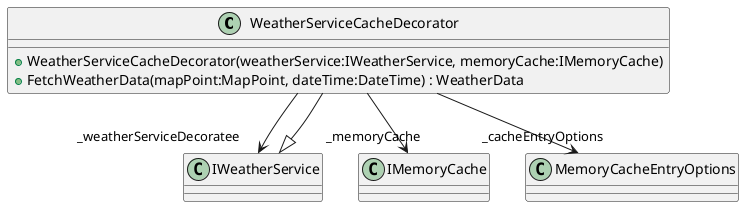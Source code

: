 @startuml
class WeatherServiceCacheDecorator {
    + WeatherServiceCacheDecorator(weatherService:IWeatherService, memoryCache:IMemoryCache)
    + FetchWeatherData(mapPoint:MapPoint, dateTime:DateTime) : WeatherData
}
IWeatherService <|-- WeatherServiceCacheDecorator
WeatherServiceCacheDecorator --> "_weatherServiceDecoratee" IWeatherService
WeatherServiceCacheDecorator --> "_memoryCache" IMemoryCache
WeatherServiceCacheDecorator --> "_cacheEntryOptions" MemoryCacheEntryOptions
@enduml

